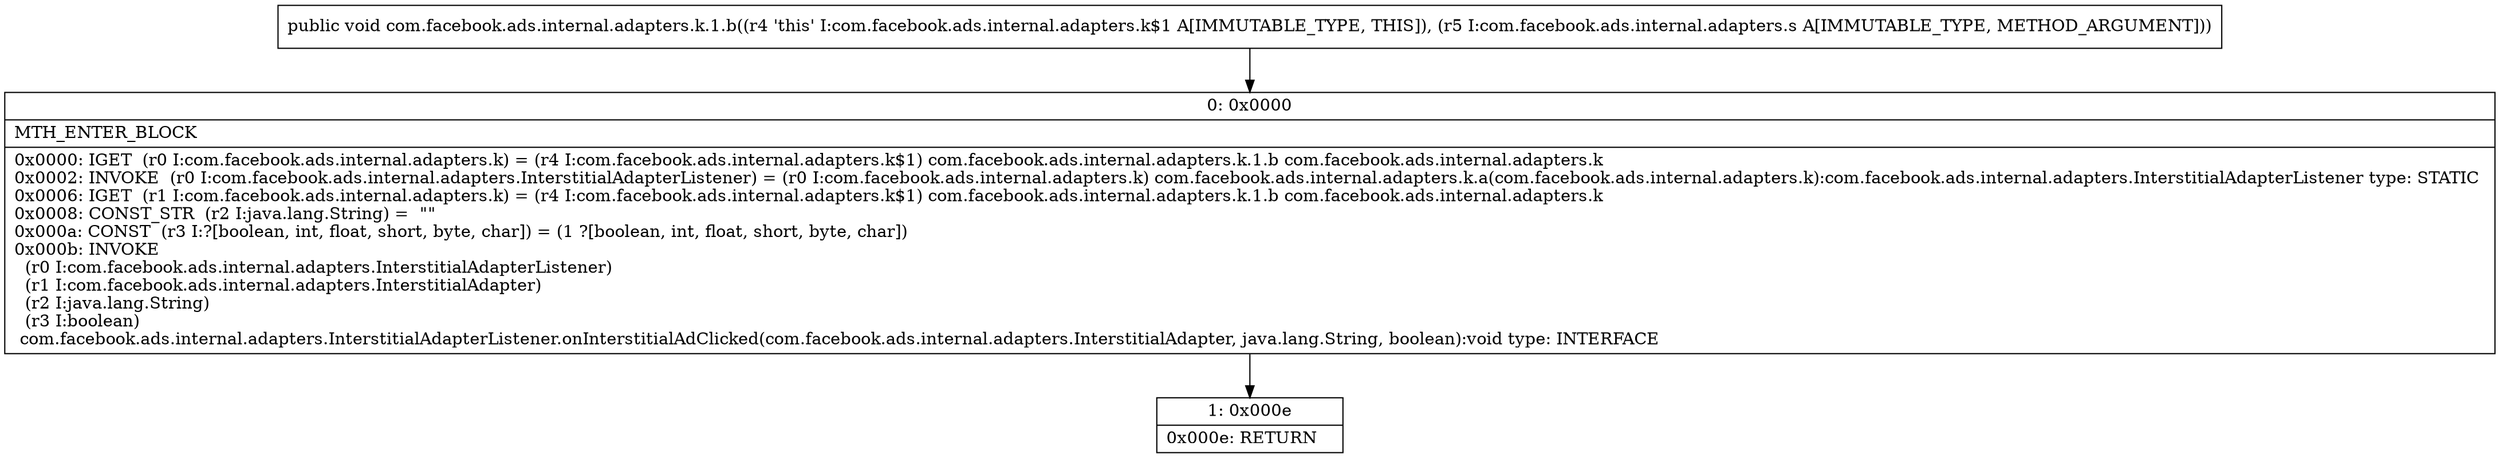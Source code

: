 digraph "CFG forcom.facebook.ads.internal.adapters.k.1.b(Lcom\/facebook\/ads\/internal\/adapters\/s;)V" {
Node_0 [shape=record,label="{0\:\ 0x0000|MTH_ENTER_BLOCK\l|0x0000: IGET  (r0 I:com.facebook.ads.internal.adapters.k) = (r4 I:com.facebook.ads.internal.adapters.k$1) com.facebook.ads.internal.adapters.k.1.b com.facebook.ads.internal.adapters.k \l0x0002: INVOKE  (r0 I:com.facebook.ads.internal.adapters.InterstitialAdapterListener) = (r0 I:com.facebook.ads.internal.adapters.k) com.facebook.ads.internal.adapters.k.a(com.facebook.ads.internal.adapters.k):com.facebook.ads.internal.adapters.InterstitialAdapterListener type: STATIC \l0x0006: IGET  (r1 I:com.facebook.ads.internal.adapters.k) = (r4 I:com.facebook.ads.internal.adapters.k$1) com.facebook.ads.internal.adapters.k.1.b com.facebook.ads.internal.adapters.k \l0x0008: CONST_STR  (r2 I:java.lang.String) =  \"\" \l0x000a: CONST  (r3 I:?[boolean, int, float, short, byte, char]) = (1 ?[boolean, int, float, short, byte, char]) \l0x000b: INVOKE  \l  (r0 I:com.facebook.ads.internal.adapters.InterstitialAdapterListener)\l  (r1 I:com.facebook.ads.internal.adapters.InterstitialAdapter)\l  (r2 I:java.lang.String)\l  (r3 I:boolean)\l com.facebook.ads.internal.adapters.InterstitialAdapterListener.onInterstitialAdClicked(com.facebook.ads.internal.adapters.InterstitialAdapter, java.lang.String, boolean):void type: INTERFACE \l}"];
Node_1 [shape=record,label="{1\:\ 0x000e|0x000e: RETURN   \l}"];
MethodNode[shape=record,label="{public void com.facebook.ads.internal.adapters.k.1.b((r4 'this' I:com.facebook.ads.internal.adapters.k$1 A[IMMUTABLE_TYPE, THIS]), (r5 I:com.facebook.ads.internal.adapters.s A[IMMUTABLE_TYPE, METHOD_ARGUMENT])) }"];
MethodNode -> Node_0;
Node_0 -> Node_1;
}

